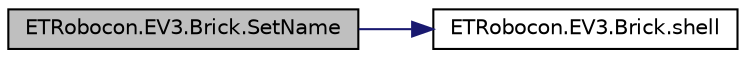 digraph "ETRobocon.EV3.Brick.SetName"
{
  edge [fontname="Helvetica",fontsize="10",labelfontname="Helvetica",labelfontsize="10"];
  node [fontname="Helvetica",fontsize="10",shape=record];
  rankdir="LR";
  Node1 [label="ETRobocon.EV3.Brick.SetName",height=0.2,width=0.4,color="black", fillcolor="grey75", style="filled", fontcolor="black"];
  Node1 -> Node2 [color="midnightblue",fontsize="10",style="solid",fontname="Helvetica"];
  Node2 [label="ETRobocon.EV3.Brick.shell",height=0.2,width=0.4,color="black", fillcolor="white", style="filled",URL="$class_e_t_robocon_1_1_e_v3_1_1_brick.html#a1df5829d2df0d325bc759abba43313f2"];
}
